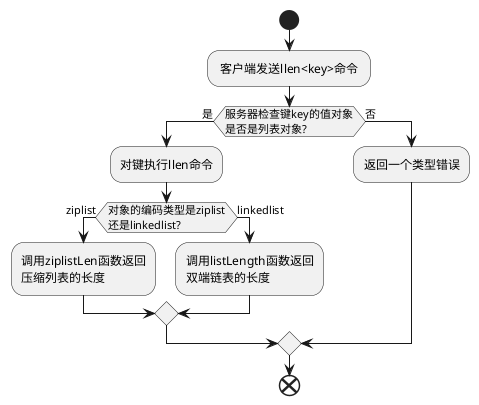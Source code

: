 @startuml
start
: 客户端发送llen<key>命令 ;
if (服务器检查键key的值对象\n是否是列表对象?) then (是)
    :对键执行llen命令;
    if (对象的编码类型是ziplist\n还是linkedlist?) then (ziplist)
        :调用ziplistLen函数返回\n压缩列表的长度;
    else (linkedlist)
        :调用listLength函数返回\n双端链表的长度;
    endif
else (否)
    :返回一个类型错误;
endif
end
@enduml